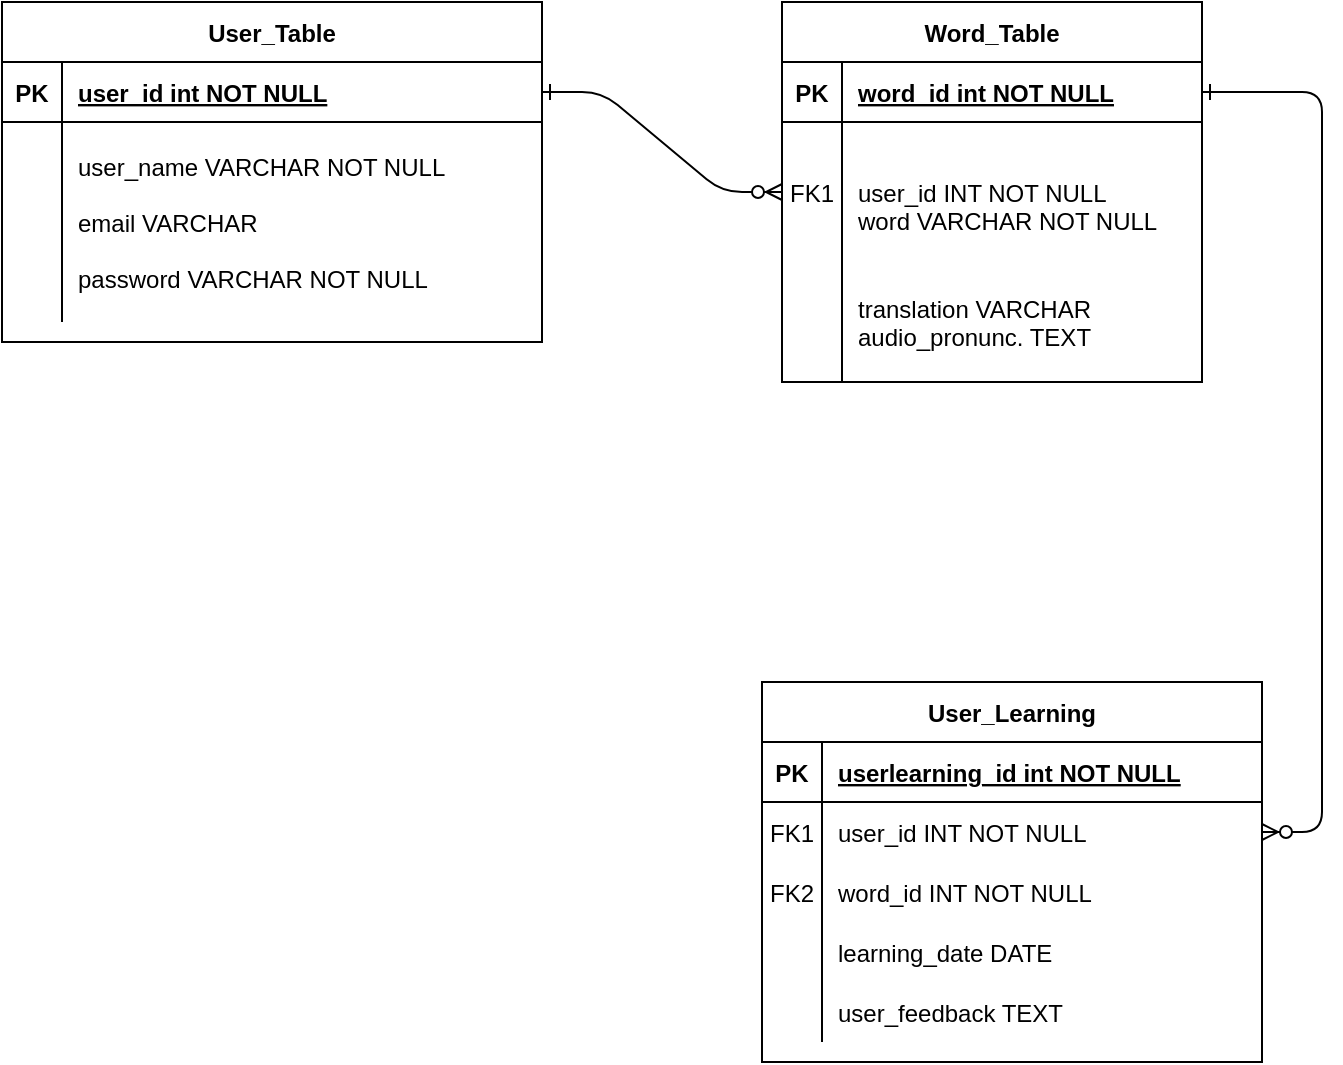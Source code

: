 <mxfile version="24.0.4" type="github">
  <diagram id="R2lEEEUBdFMjLlhIrx00" name="Page-1">
    <mxGraphModel dx="780" dy="414" grid="1" gridSize="10" guides="1" tooltips="1" connect="1" arrows="1" fold="1" page="1" pageScale="1" pageWidth="850" pageHeight="1100" math="0" shadow="0" extFonts="Permanent Marker^https://fonts.googleapis.com/css?family=Permanent+Marker">
      <root>
        <mxCell id="0" />
        <mxCell id="1" parent="0" />
        <mxCell id="Shv4E0XonFFU6Ejf-Hrh-30" value="" style="edgeStyle=entityRelationEdgeStyle;endArrow=ERzeroToMany;startArrow=ERone;endFill=1;startFill=0;" edge="1" parent="1" source="Shv4E0XonFFU6Ejf-Hrh-53" target="Shv4E0XonFFU6Ejf-Hrh-36">
          <mxGeometry width="100" height="100" relative="1" as="geometry">
            <mxPoint x="350" y="730" as="sourcePoint" />
            <mxPoint x="450" y="630" as="targetPoint" />
            <Array as="points">
              <mxPoint x="430" y="220" />
            </Array>
          </mxGeometry>
        </mxCell>
        <mxCell id="Shv4E0XonFFU6Ejf-Hrh-31" value="" style="edgeStyle=entityRelationEdgeStyle;endArrow=ERzeroToMany;startArrow=ERone;endFill=1;startFill=0;" edge="1" parent="1" source="Shv4E0XonFFU6Ejf-Hrh-33" target="Shv4E0XonFFU6Ejf-Hrh-46">
          <mxGeometry width="100" height="100" relative="1" as="geometry">
            <mxPoint x="410" y="190" as="sourcePoint" />
            <mxPoint x="470" y="215" as="targetPoint" />
          </mxGeometry>
        </mxCell>
        <mxCell id="Shv4E0XonFFU6Ejf-Hrh-32" value="Word_Table" style="shape=table;startSize=30;container=1;collapsible=1;childLayout=tableLayout;fixedRows=1;rowLines=0;fontStyle=1;align=center;resizeLast=1;" vertex="1" parent="1">
          <mxGeometry x="490" y="130" width="210" height="190" as="geometry" />
        </mxCell>
        <mxCell id="Shv4E0XonFFU6Ejf-Hrh-33" value="" style="shape=partialRectangle;collapsible=0;dropTarget=0;pointerEvents=0;fillColor=none;points=[[0,0.5],[1,0.5]];portConstraint=eastwest;top=0;left=0;right=0;bottom=1;" vertex="1" parent="Shv4E0XonFFU6Ejf-Hrh-32">
          <mxGeometry y="30" width="210" height="30" as="geometry" />
        </mxCell>
        <mxCell id="Shv4E0XonFFU6Ejf-Hrh-34" value="PK" style="shape=partialRectangle;overflow=hidden;connectable=0;fillColor=none;top=0;left=0;bottom=0;right=0;fontStyle=1;" vertex="1" parent="Shv4E0XonFFU6Ejf-Hrh-33">
          <mxGeometry width="30" height="30" as="geometry">
            <mxRectangle width="30" height="30" as="alternateBounds" />
          </mxGeometry>
        </mxCell>
        <mxCell id="Shv4E0XonFFU6Ejf-Hrh-35" value="word_id int NOT NULL " style="shape=partialRectangle;overflow=hidden;connectable=0;fillColor=none;top=0;left=0;bottom=0;right=0;align=left;spacingLeft=6;fontStyle=5;" vertex="1" parent="Shv4E0XonFFU6Ejf-Hrh-33">
          <mxGeometry x="30" width="180" height="30" as="geometry">
            <mxRectangle width="180" height="30" as="alternateBounds" />
          </mxGeometry>
        </mxCell>
        <mxCell id="Shv4E0XonFFU6Ejf-Hrh-36" value="" style="shape=partialRectangle;collapsible=0;dropTarget=0;pointerEvents=0;fillColor=none;points=[[0,0.5],[1,0.5]];portConstraint=eastwest;top=0;left=0;right=0;bottom=0;" vertex="1" parent="Shv4E0XonFFU6Ejf-Hrh-32">
          <mxGeometry y="60" width="210" height="70" as="geometry" />
        </mxCell>
        <mxCell id="Shv4E0XonFFU6Ejf-Hrh-37" value="FK1" style="shape=partialRectangle;overflow=hidden;connectable=0;fillColor=none;top=0;left=0;bottom=0;right=0;" vertex="1" parent="Shv4E0XonFFU6Ejf-Hrh-36">
          <mxGeometry width="30" height="70" as="geometry">
            <mxRectangle width="30" height="70" as="alternateBounds" />
          </mxGeometry>
        </mxCell>
        <mxCell id="Shv4E0XonFFU6Ejf-Hrh-38" value="&#xa;user_id INT NOT NULL&#xa;word VARCHAR NOT NULL" style="shape=partialRectangle;overflow=hidden;connectable=0;fillColor=none;top=0;left=0;bottom=0;right=0;align=left;spacingLeft=6;" vertex="1" parent="Shv4E0XonFFU6Ejf-Hrh-36">
          <mxGeometry x="30" width="180" height="70" as="geometry">
            <mxRectangle width="180" height="70" as="alternateBounds" />
          </mxGeometry>
        </mxCell>
        <mxCell id="Shv4E0XonFFU6Ejf-Hrh-39" value="" style="shape=partialRectangle;collapsible=0;dropTarget=0;pointerEvents=0;fillColor=none;points=[[0,0.5],[1,0.5]];portConstraint=eastwest;top=0;left=0;right=0;bottom=0;" vertex="1" parent="Shv4E0XonFFU6Ejf-Hrh-32">
          <mxGeometry y="130" width="210" height="60" as="geometry" />
        </mxCell>
        <mxCell id="Shv4E0XonFFU6Ejf-Hrh-40" value="" style="shape=partialRectangle;overflow=hidden;connectable=0;fillColor=none;top=0;left=0;bottom=0;right=0;" vertex="1" parent="Shv4E0XonFFU6Ejf-Hrh-39">
          <mxGeometry width="30" height="60" as="geometry">
            <mxRectangle width="30" height="60" as="alternateBounds" />
          </mxGeometry>
        </mxCell>
        <mxCell id="Shv4E0XonFFU6Ejf-Hrh-41" value="translation VARCHAR&#xa;audio_pronunc. TEXT" style="shape=partialRectangle;overflow=hidden;connectable=0;fillColor=none;top=0;left=0;bottom=0;right=0;align=left;spacingLeft=6;" vertex="1" parent="Shv4E0XonFFU6Ejf-Hrh-39">
          <mxGeometry x="30" width="180" height="60" as="geometry">
            <mxRectangle width="180" height="60" as="alternateBounds" />
          </mxGeometry>
        </mxCell>
        <mxCell id="Shv4E0XonFFU6Ejf-Hrh-42" value="User_Learning" style="shape=table;startSize=30;container=1;collapsible=1;childLayout=tableLayout;fixedRows=1;rowLines=0;fontStyle=1;align=center;resizeLast=1;" vertex="1" parent="1">
          <mxGeometry x="480" y="470" width="250" height="190" as="geometry" />
        </mxCell>
        <mxCell id="Shv4E0XonFFU6Ejf-Hrh-43" value="" style="shape=partialRectangle;collapsible=0;dropTarget=0;pointerEvents=0;fillColor=none;points=[[0,0.5],[1,0.5]];portConstraint=eastwest;top=0;left=0;right=0;bottom=1;" vertex="1" parent="Shv4E0XonFFU6Ejf-Hrh-42">
          <mxGeometry y="30" width="250" height="30" as="geometry" />
        </mxCell>
        <mxCell id="Shv4E0XonFFU6Ejf-Hrh-44" value="PK" style="shape=partialRectangle;overflow=hidden;connectable=0;fillColor=none;top=0;left=0;bottom=0;right=0;fontStyle=1;" vertex="1" parent="Shv4E0XonFFU6Ejf-Hrh-43">
          <mxGeometry width="30" height="30" as="geometry">
            <mxRectangle width="30" height="30" as="alternateBounds" />
          </mxGeometry>
        </mxCell>
        <mxCell id="Shv4E0XonFFU6Ejf-Hrh-45" value="userlearning_id int NOT NULL " style="shape=partialRectangle;overflow=hidden;connectable=0;fillColor=none;top=0;left=0;bottom=0;right=0;align=left;spacingLeft=6;fontStyle=5;" vertex="1" parent="Shv4E0XonFFU6Ejf-Hrh-43">
          <mxGeometry x="30" width="220" height="30" as="geometry">
            <mxRectangle width="220" height="30" as="alternateBounds" />
          </mxGeometry>
        </mxCell>
        <mxCell id="Shv4E0XonFFU6Ejf-Hrh-46" value="" style="shape=partialRectangle;collapsible=0;dropTarget=0;pointerEvents=0;fillColor=none;points=[[0,0.5],[1,0.5]];portConstraint=eastwest;top=0;left=0;right=0;bottom=0;" vertex="1" parent="Shv4E0XonFFU6Ejf-Hrh-42">
          <mxGeometry y="60" width="250" height="30" as="geometry" />
        </mxCell>
        <mxCell id="Shv4E0XonFFU6Ejf-Hrh-47" value="FK1" style="shape=partialRectangle;overflow=hidden;connectable=0;fillColor=none;top=0;left=0;bottom=0;right=0;" vertex="1" parent="Shv4E0XonFFU6Ejf-Hrh-46">
          <mxGeometry width="30" height="30" as="geometry">
            <mxRectangle width="30" height="30" as="alternateBounds" />
          </mxGeometry>
        </mxCell>
        <mxCell id="Shv4E0XonFFU6Ejf-Hrh-48" value="user_id INT NOT NULL" style="shape=partialRectangle;overflow=hidden;connectable=0;fillColor=none;top=0;left=0;bottom=0;right=0;align=left;spacingLeft=6;" vertex="1" parent="Shv4E0XonFFU6Ejf-Hrh-46">
          <mxGeometry x="30" width="220" height="30" as="geometry">
            <mxRectangle width="220" height="30" as="alternateBounds" />
          </mxGeometry>
        </mxCell>
        <mxCell id="Shv4E0XonFFU6Ejf-Hrh-49" value="" style="shape=partialRectangle;collapsible=0;dropTarget=0;pointerEvents=0;fillColor=none;points=[[0,0.5],[1,0.5]];portConstraint=eastwest;top=0;left=0;right=0;bottom=0;" vertex="1" parent="Shv4E0XonFFU6Ejf-Hrh-42">
          <mxGeometry y="90" width="250" height="30" as="geometry" />
        </mxCell>
        <mxCell id="Shv4E0XonFFU6Ejf-Hrh-50" value="FK2" style="shape=partialRectangle;overflow=hidden;connectable=0;fillColor=none;top=0;left=0;bottom=0;right=0;" vertex="1" parent="Shv4E0XonFFU6Ejf-Hrh-49">
          <mxGeometry width="30" height="30" as="geometry">
            <mxRectangle width="30" height="30" as="alternateBounds" />
          </mxGeometry>
        </mxCell>
        <mxCell id="Shv4E0XonFFU6Ejf-Hrh-51" value="word_id INT NOT NULL" style="shape=partialRectangle;overflow=hidden;connectable=0;fillColor=none;top=0;left=0;bottom=0;right=0;align=left;spacingLeft=6;" vertex="1" parent="Shv4E0XonFFU6Ejf-Hrh-49">
          <mxGeometry x="30" width="220" height="30" as="geometry">
            <mxRectangle width="220" height="30" as="alternateBounds" />
          </mxGeometry>
        </mxCell>
        <mxCell id="Shv4E0XonFFU6Ejf-Hrh-59" value="" style="shape=partialRectangle;collapsible=0;dropTarget=0;pointerEvents=0;fillColor=none;points=[[0,0.5],[1,0.5]];portConstraint=eastwest;top=0;left=0;right=0;bottom=0;" vertex="1" parent="Shv4E0XonFFU6Ejf-Hrh-42">
          <mxGeometry y="120" width="250" height="30" as="geometry" />
        </mxCell>
        <mxCell id="Shv4E0XonFFU6Ejf-Hrh-60" value="" style="shape=partialRectangle;overflow=hidden;connectable=0;fillColor=none;top=0;left=0;bottom=0;right=0;" vertex="1" parent="Shv4E0XonFFU6Ejf-Hrh-59">
          <mxGeometry width="30" height="30" as="geometry">
            <mxRectangle width="30" height="30" as="alternateBounds" />
          </mxGeometry>
        </mxCell>
        <mxCell id="Shv4E0XonFFU6Ejf-Hrh-61" value="learning_date DATE " style="shape=partialRectangle;overflow=hidden;connectable=0;fillColor=none;top=0;left=0;bottom=0;right=0;align=left;spacingLeft=6;" vertex="1" parent="Shv4E0XonFFU6Ejf-Hrh-59">
          <mxGeometry x="30" width="220" height="30" as="geometry">
            <mxRectangle width="220" height="30" as="alternateBounds" />
          </mxGeometry>
        </mxCell>
        <mxCell id="Shv4E0XonFFU6Ejf-Hrh-62" value="" style="shape=partialRectangle;collapsible=0;dropTarget=0;pointerEvents=0;fillColor=none;points=[[0,0.5],[1,0.5]];portConstraint=eastwest;top=0;left=0;right=0;bottom=0;" vertex="1" parent="Shv4E0XonFFU6Ejf-Hrh-42">
          <mxGeometry y="150" width="250" height="30" as="geometry" />
        </mxCell>
        <mxCell id="Shv4E0XonFFU6Ejf-Hrh-63" value="" style="shape=partialRectangle;overflow=hidden;connectable=0;fillColor=none;top=0;left=0;bottom=0;right=0;" vertex="1" parent="Shv4E0XonFFU6Ejf-Hrh-62">
          <mxGeometry width="30" height="30" as="geometry">
            <mxRectangle width="30" height="30" as="alternateBounds" />
          </mxGeometry>
        </mxCell>
        <mxCell id="Shv4E0XonFFU6Ejf-Hrh-64" value="user_feedback TEXT " style="shape=partialRectangle;overflow=hidden;connectable=0;fillColor=none;top=0;left=0;bottom=0;right=0;align=left;spacingLeft=6;" vertex="1" parent="Shv4E0XonFFU6Ejf-Hrh-62">
          <mxGeometry x="30" width="220" height="30" as="geometry">
            <mxRectangle width="220" height="30" as="alternateBounds" />
          </mxGeometry>
        </mxCell>
        <mxCell id="Shv4E0XonFFU6Ejf-Hrh-52" value="User_Table" style="shape=table;startSize=30;container=1;collapsible=1;childLayout=tableLayout;fixedRows=1;rowLines=0;fontStyle=1;align=center;resizeLast=1;" vertex="1" parent="1">
          <mxGeometry x="100" y="130" width="270" height="170" as="geometry" />
        </mxCell>
        <mxCell id="Shv4E0XonFFU6Ejf-Hrh-53" value="" style="shape=partialRectangle;collapsible=0;dropTarget=0;pointerEvents=0;fillColor=none;points=[[0,0.5],[1,0.5]];portConstraint=eastwest;top=0;left=0;right=0;bottom=1;" vertex="1" parent="Shv4E0XonFFU6Ejf-Hrh-52">
          <mxGeometry y="30" width="270" height="30" as="geometry" />
        </mxCell>
        <mxCell id="Shv4E0XonFFU6Ejf-Hrh-54" value="PK" style="shape=partialRectangle;overflow=hidden;connectable=0;fillColor=none;top=0;left=0;bottom=0;right=0;fontStyle=1;" vertex="1" parent="Shv4E0XonFFU6Ejf-Hrh-53">
          <mxGeometry width="30" height="30" as="geometry">
            <mxRectangle width="30" height="30" as="alternateBounds" />
          </mxGeometry>
        </mxCell>
        <mxCell id="Shv4E0XonFFU6Ejf-Hrh-55" value="user_id int NOT NULL " style="shape=partialRectangle;overflow=hidden;connectable=0;fillColor=none;top=0;left=0;bottom=0;right=0;align=left;spacingLeft=6;fontStyle=5;" vertex="1" parent="Shv4E0XonFFU6Ejf-Hrh-53">
          <mxGeometry x="30" width="240" height="30" as="geometry">
            <mxRectangle width="240" height="30" as="alternateBounds" />
          </mxGeometry>
        </mxCell>
        <mxCell id="Shv4E0XonFFU6Ejf-Hrh-56" value="" style="shape=partialRectangle;collapsible=0;dropTarget=0;pointerEvents=0;fillColor=none;points=[[0,0.5],[1,0.5]];portConstraint=eastwest;top=0;left=0;right=0;bottom=0;" vertex="1" parent="Shv4E0XonFFU6Ejf-Hrh-52">
          <mxGeometry y="60" width="270" height="100" as="geometry" />
        </mxCell>
        <mxCell id="Shv4E0XonFFU6Ejf-Hrh-57" value="" style="shape=partialRectangle;overflow=hidden;connectable=0;fillColor=none;top=0;left=0;bottom=0;right=0;" vertex="1" parent="Shv4E0XonFFU6Ejf-Hrh-56">
          <mxGeometry width="30" height="100" as="geometry">
            <mxRectangle width="30" height="100" as="alternateBounds" />
          </mxGeometry>
        </mxCell>
        <mxCell id="Shv4E0XonFFU6Ejf-Hrh-58" value="user_name VARCHAR NOT NULL&#xa;&#xa;email VARCHAR&#xa;&#xa;password VARCHAR NOT NULL" style="shape=partialRectangle;overflow=hidden;connectable=0;fillColor=none;top=0;left=0;bottom=0;right=0;align=left;spacingLeft=6;" vertex="1" parent="Shv4E0XonFFU6Ejf-Hrh-56">
          <mxGeometry x="30" width="240" height="100" as="geometry">
            <mxRectangle width="240" height="100" as="alternateBounds" />
          </mxGeometry>
        </mxCell>
      </root>
    </mxGraphModel>
  </diagram>
</mxfile>
